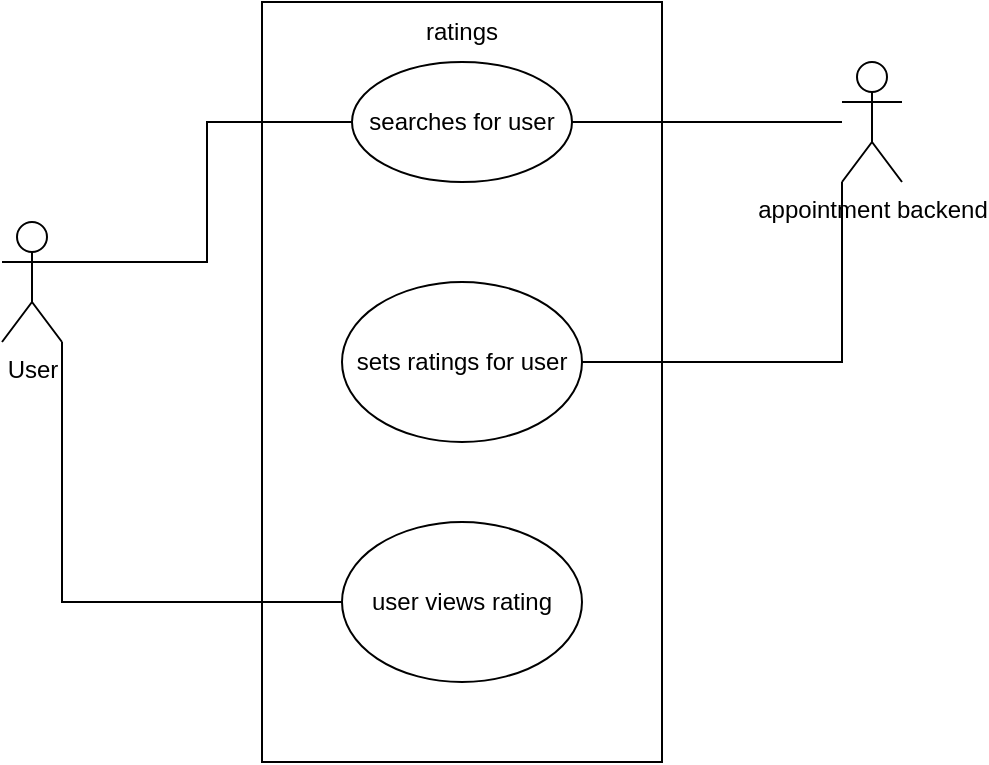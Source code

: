 <mxfile version="21.2.8" type="device">
  <diagram name="Page-1" id="kyWeIiSW2GiNKq2zth9p">
    <mxGraphModel dx="462" dy="774" grid="1" gridSize="10" guides="1" tooltips="1" connect="1" arrows="1" fold="1" page="1" pageScale="1" pageWidth="850" pageHeight="1100" math="0" shadow="0">
      <root>
        <mxCell id="0" />
        <mxCell id="1" parent="0" />
        <mxCell id="vQMkIkaMRiZeIvOiWGSW-1" value="User" style="shape=umlActor;verticalLabelPosition=bottom;verticalAlign=top;html=1;" vertex="1" parent="1">
          <mxGeometry x="60" y="290" width="30" height="60" as="geometry" />
        </mxCell>
        <mxCell id="vQMkIkaMRiZeIvOiWGSW-3" value="" style="rounded=0;whiteSpace=wrap;html=1;" vertex="1" parent="1">
          <mxGeometry x="190" y="180" width="200" height="380" as="geometry" />
        </mxCell>
        <mxCell id="vQMkIkaMRiZeIvOiWGSW-5" value="ratings" style="text;html=1;strokeColor=none;fillColor=none;align=center;verticalAlign=middle;whiteSpace=wrap;rounded=0;" vertex="1" parent="1">
          <mxGeometry x="260" y="180" width="60" height="30" as="geometry" />
        </mxCell>
        <mxCell id="vQMkIkaMRiZeIvOiWGSW-9" value="searches for user" style="ellipse;whiteSpace=wrap;html=1;" vertex="1" parent="1">
          <mxGeometry x="235" y="210" width="110" height="60" as="geometry" />
        </mxCell>
        <mxCell id="vQMkIkaMRiZeIvOiWGSW-12" style="edgeStyle=orthogonalEdgeStyle;rounded=0;orthogonalLoop=1;jettySize=auto;html=1;entryX=1;entryY=0.5;entryDx=0;entryDy=0;endArrow=none;endFill=0;" edge="1" parent="1" source="vQMkIkaMRiZeIvOiWGSW-10" target="vQMkIkaMRiZeIvOiWGSW-9">
          <mxGeometry relative="1" as="geometry" />
        </mxCell>
        <mxCell id="vQMkIkaMRiZeIvOiWGSW-13" style="edgeStyle=orthogonalEdgeStyle;rounded=0;orthogonalLoop=1;jettySize=auto;html=1;exitX=0;exitY=1;exitDx=0;exitDy=0;exitPerimeter=0;entryX=1;entryY=0.5;entryDx=0;entryDy=0;endArrow=none;endFill=0;" edge="1" parent="1" source="vQMkIkaMRiZeIvOiWGSW-10" target="vQMkIkaMRiZeIvOiWGSW-11">
          <mxGeometry relative="1" as="geometry" />
        </mxCell>
        <mxCell id="vQMkIkaMRiZeIvOiWGSW-10" value="appointment backend" style="shape=umlActor;verticalLabelPosition=bottom;verticalAlign=top;html=1;outlineConnect=0;" vertex="1" parent="1">
          <mxGeometry x="480" y="210" width="30" height="60" as="geometry" />
        </mxCell>
        <mxCell id="vQMkIkaMRiZeIvOiWGSW-11" value="sets ratings for user" style="ellipse;whiteSpace=wrap;html=1;" vertex="1" parent="1">
          <mxGeometry x="230" y="320" width="120" height="80" as="geometry" />
        </mxCell>
        <mxCell id="vQMkIkaMRiZeIvOiWGSW-14" value="user views rating" style="ellipse;whiteSpace=wrap;html=1;" vertex="1" parent="1">
          <mxGeometry x="230" y="440" width="120" height="80" as="geometry" />
        </mxCell>
        <mxCell id="vQMkIkaMRiZeIvOiWGSW-15" style="edgeStyle=orthogonalEdgeStyle;rounded=0;orthogonalLoop=1;jettySize=auto;html=1;exitX=1;exitY=0.333;exitDx=0;exitDy=0;exitPerimeter=0;entryX=0;entryY=0.5;entryDx=0;entryDy=0;endArrow=none;endFill=0;" edge="1" parent="1" source="vQMkIkaMRiZeIvOiWGSW-1" target="vQMkIkaMRiZeIvOiWGSW-9">
          <mxGeometry relative="1" as="geometry" />
        </mxCell>
        <mxCell id="vQMkIkaMRiZeIvOiWGSW-16" style="edgeStyle=orthogonalEdgeStyle;rounded=0;orthogonalLoop=1;jettySize=auto;html=1;exitX=1;exitY=1;exitDx=0;exitDy=0;exitPerimeter=0;entryX=0;entryY=0.5;entryDx=0;entryDy=0;endArrow=none;endFill=0;" edge="1" parent="1" source="vQMkIkaMRiZeIvOiWGSW-1" target="vQMkIkaMRiZeIvOiWGSW-14">
          <mxGeometry relative="1" as="geometry" />
        </mxCell>
      </root>
    </mxGraphModel>
  </diagram>
</mxfile>
